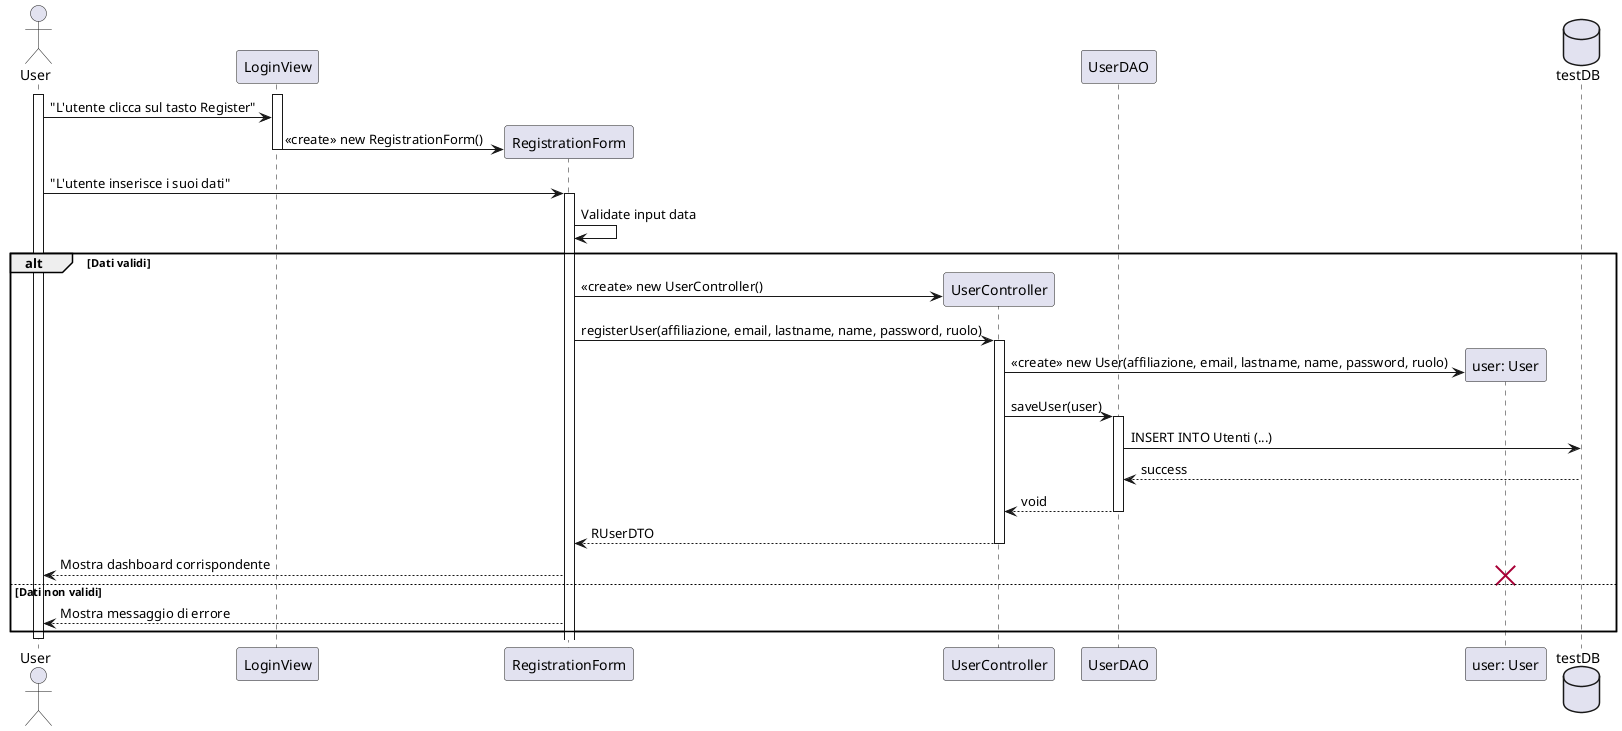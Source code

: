 @startuml
actor User 
participant "LoginView"
participant "RegistrationForm"
participant "UserController"
participant "UserDAO"
participant "user: User" as user
database "testDB"

activate User
activate LoginView	
User -> LoginView : "L'utente clicca sul tasto Register"
create RegistrationForm
LoginView -> RegistrationForm : <<create>> new RegistrationForm()
deactivate LoginView
User -> RegistrationForm : "L'utente inserisce i suoi dati"
activate RegistrationForm
RegistrationForm -> RegistrationForm : Validate input data
alt Dati validi
    create UserController
    RegistrationForm -> UserController: <<create>> new UserController()
    RegistrationForm -> UserController: registerUser(affiliazione, email, lastname, name, password, ruolo)
    activate UserController
    create user
    UserController -> user : <<create>> new User(affiliazione, email, lastname, name, password, ruolo)
    UserController -> UserDAO : saveUser(user)
    activate UserDAO
    UserDAO -> testDB: INSERT INTO Utenti (...)
    testDB --> UserDAO: success
    UserDAO --> UserController: void
    deactivate UserDAO
    UserController --> RegistrationForm: RUserDTO
    deactivate UserController
    RegistrationForm --> User : Mostra dashboard corrispondente
    destroy user
else Dati non validi
RegistrationForm --> User: Mostra messaggio di errore
end
deactivate User
@enduml
